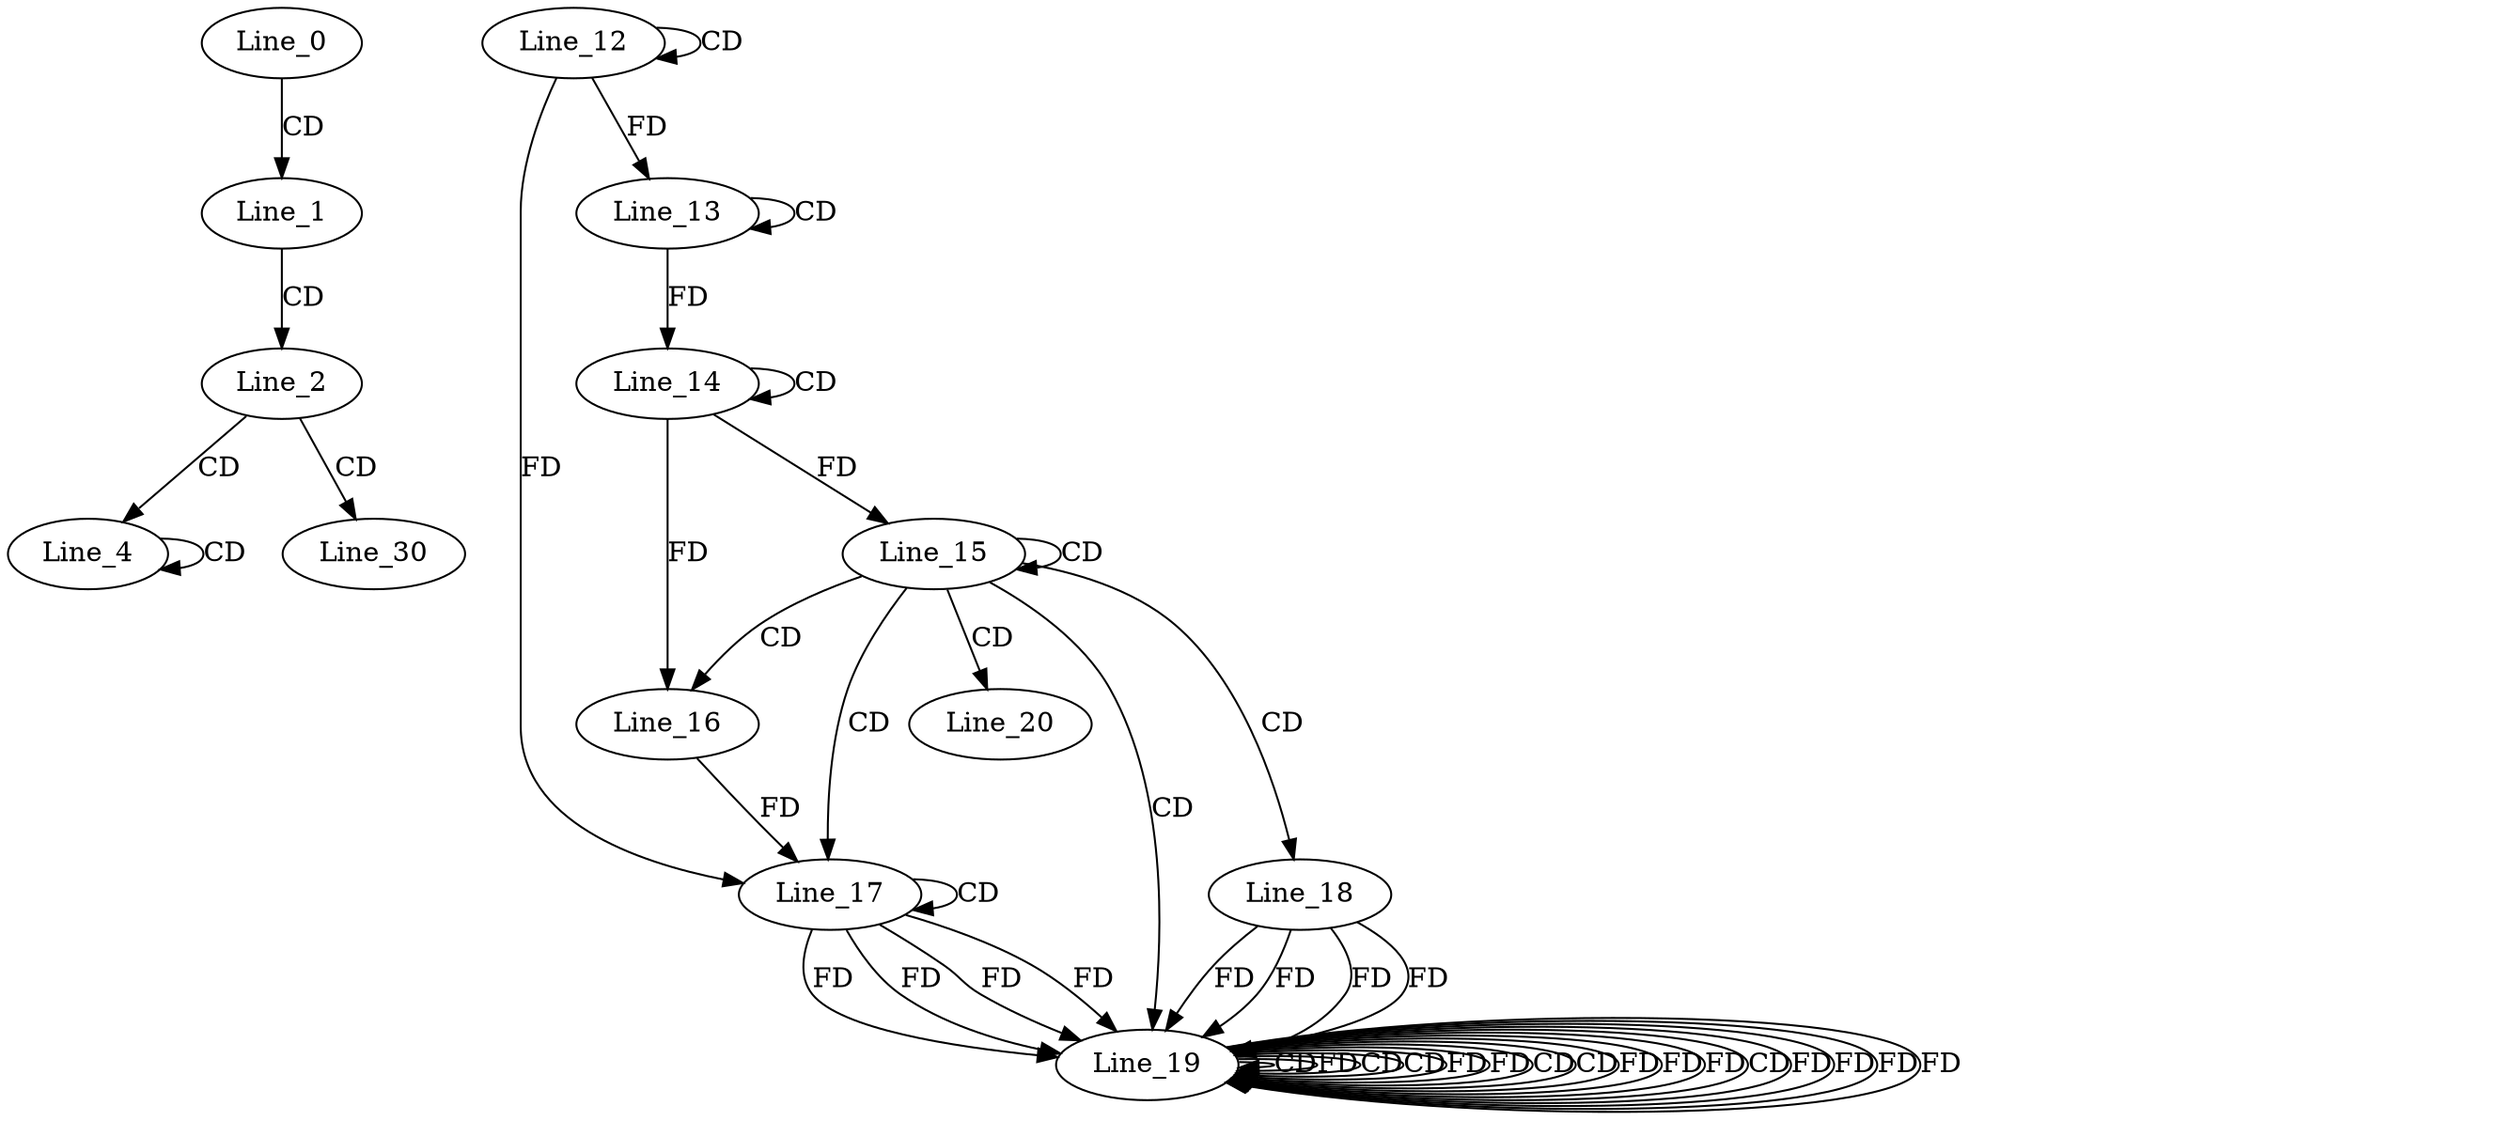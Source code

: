 digraph G {
  Line_0;
  Line_1;
  Line_2;
  Line_4;
  Line_4;
  Line_12;
  Line_12;
  Line_13;
  Line_13;
  Line_14;
  Line_14;
  Line_15;
  Line_15;
  Line_16;
  Line_16;
  Line_17;
  Line_17;
  Line_18;
  Line_19;
  Line_19;
  Line_19;
  Line_19;
  Line_19;
  Line_19;
  Line_19;
  Line_19;
  Line_19;
  Line_20;
  Line_30;
  Line_0 -> Line_1 [ label="CD" ];
  Line_1 -> Line_2 [ label="CD" ];
  Line_2 -> Line_4 [ label="CD" ];
  Line_4 -> Line_4 [ label="CD" ];
  Line_12 -> Line_12 [ label="CD" ];
  Line_13 -> Line_13 [ label="CD" ];
  Line_12 -> Line_13 [ label="FD" ];
  Line_14 -> Line_14 [ label="CD" ];
  Line_13 -> Line_14 [ label="FD" ];
  Line_15 -> Line_15 [ label="CD" ];
  Line_14 -> Line_15 [ label="FD" ];
  Line_15 -> Line_16 [ label="CD" ];
  Line_14 -> Line_16 [ label="FD" ];
  Line_15 -> Line_17 [ label="CD" ];
  Line_17 -> Line_17 [ label="CD" ];
  Line_12 -> Line_17 [ label="FD" ];
  Line_16 -> Line_17 [ label="FD" ];
  Line_15 -> Line_18 [ label="CD" ];
  Line_15 -> Line_19 [ label="CD" ];
  Line_17 -> Line_19 [ label="FD" ];
  Line_19 -> Line_19 [ label="CD" ];
  Line_18 -> Line_19 [ label="FD" ];
  Line_19 -> Line_19 [ label="FD" ];
  Line_19 -> Line_19 [ label="CD" ];
  Line_17 -> Line_19 [ label="FD" ];
  Line_19 -> Line_19 [ label="CD" ];
  Line_18 -> Line_19 [ label="FD" ];
  Line_19 -> Line_19 [ label="FD" ];
  Line_19 -> Line_19 [ label="FD" ];
  Line_19 -> Line_19 [ label="CD" ];
  Line_17 -> Line_19 [ label="FD" ];
  Line_19 -> Line_19 [ label="CD" ];
  Line_18 -> Line_19 [ label="FD" ];
  Line_19 -> Line_19 [ label="FD" ];
  Line_19 -> Line_19 [ label="FD" ];
  Line_19 -> Line_19 [ label="FD" ];
  Line_19 -> Line_19 [ label="CD" ];
  Line_18 -> Line_19 [ label="FD" ];
  Line_19 -> Line_19 [ label="FD" ];
  Line_19 -> Line_19 [ label="FD" ];
  Line_19 -> Line_19 [ label="FD" ];
  Line_19 -> Line_19 [ label="FD" ];
  Line_17 -> Line_19 [ label="FD" ];
  Line_15 -> Line_20 [ label="CD" ];
  Line_2 -> Line_30 [ label="CD" ];
}
